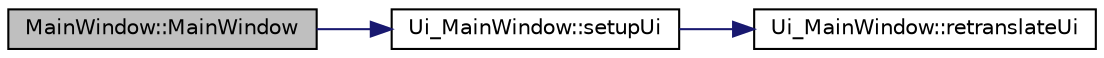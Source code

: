 digraph "MainWindow::MainWindow"
{
  edge [fontname="Helvetica",fontsize="10",labelfontname="Helvetica",labelfontsize="10"];
  node [fontname="Helvetica",fontsize="10",shape=record];
  rankdir="LR";
  Node1 [label="MainWindow::MainWindow",height=0.2,width=0.4,color="black", fillcolor="grey75", style="filled", fontcolor="black"];
  Node1 -> Node2 [color="midnightblue",fontsize="10",style="solid",fontname="Helvetica"];
  Node2 [label="Ui_MainWindow::setupUi",height=0.2,width=0.4,color="black", fillcolor="white", style="filled",URL="$class_ui___main_window.html#acf4a0872c4c77d8f43a2ec66ed849b58"];
  Node2 -> Node3 [color="midnightblue",fontsize="10",style="solid",fontname="Helvetica"];
  Node3 [label="Ui_MainWindow::retranslateUi",height=0.2,width=0.4,color="black", fillcolor="white", style="filled",URL="$class_ui___main_window.html#a097dd160c3534a204904cb374412c618"];
}
